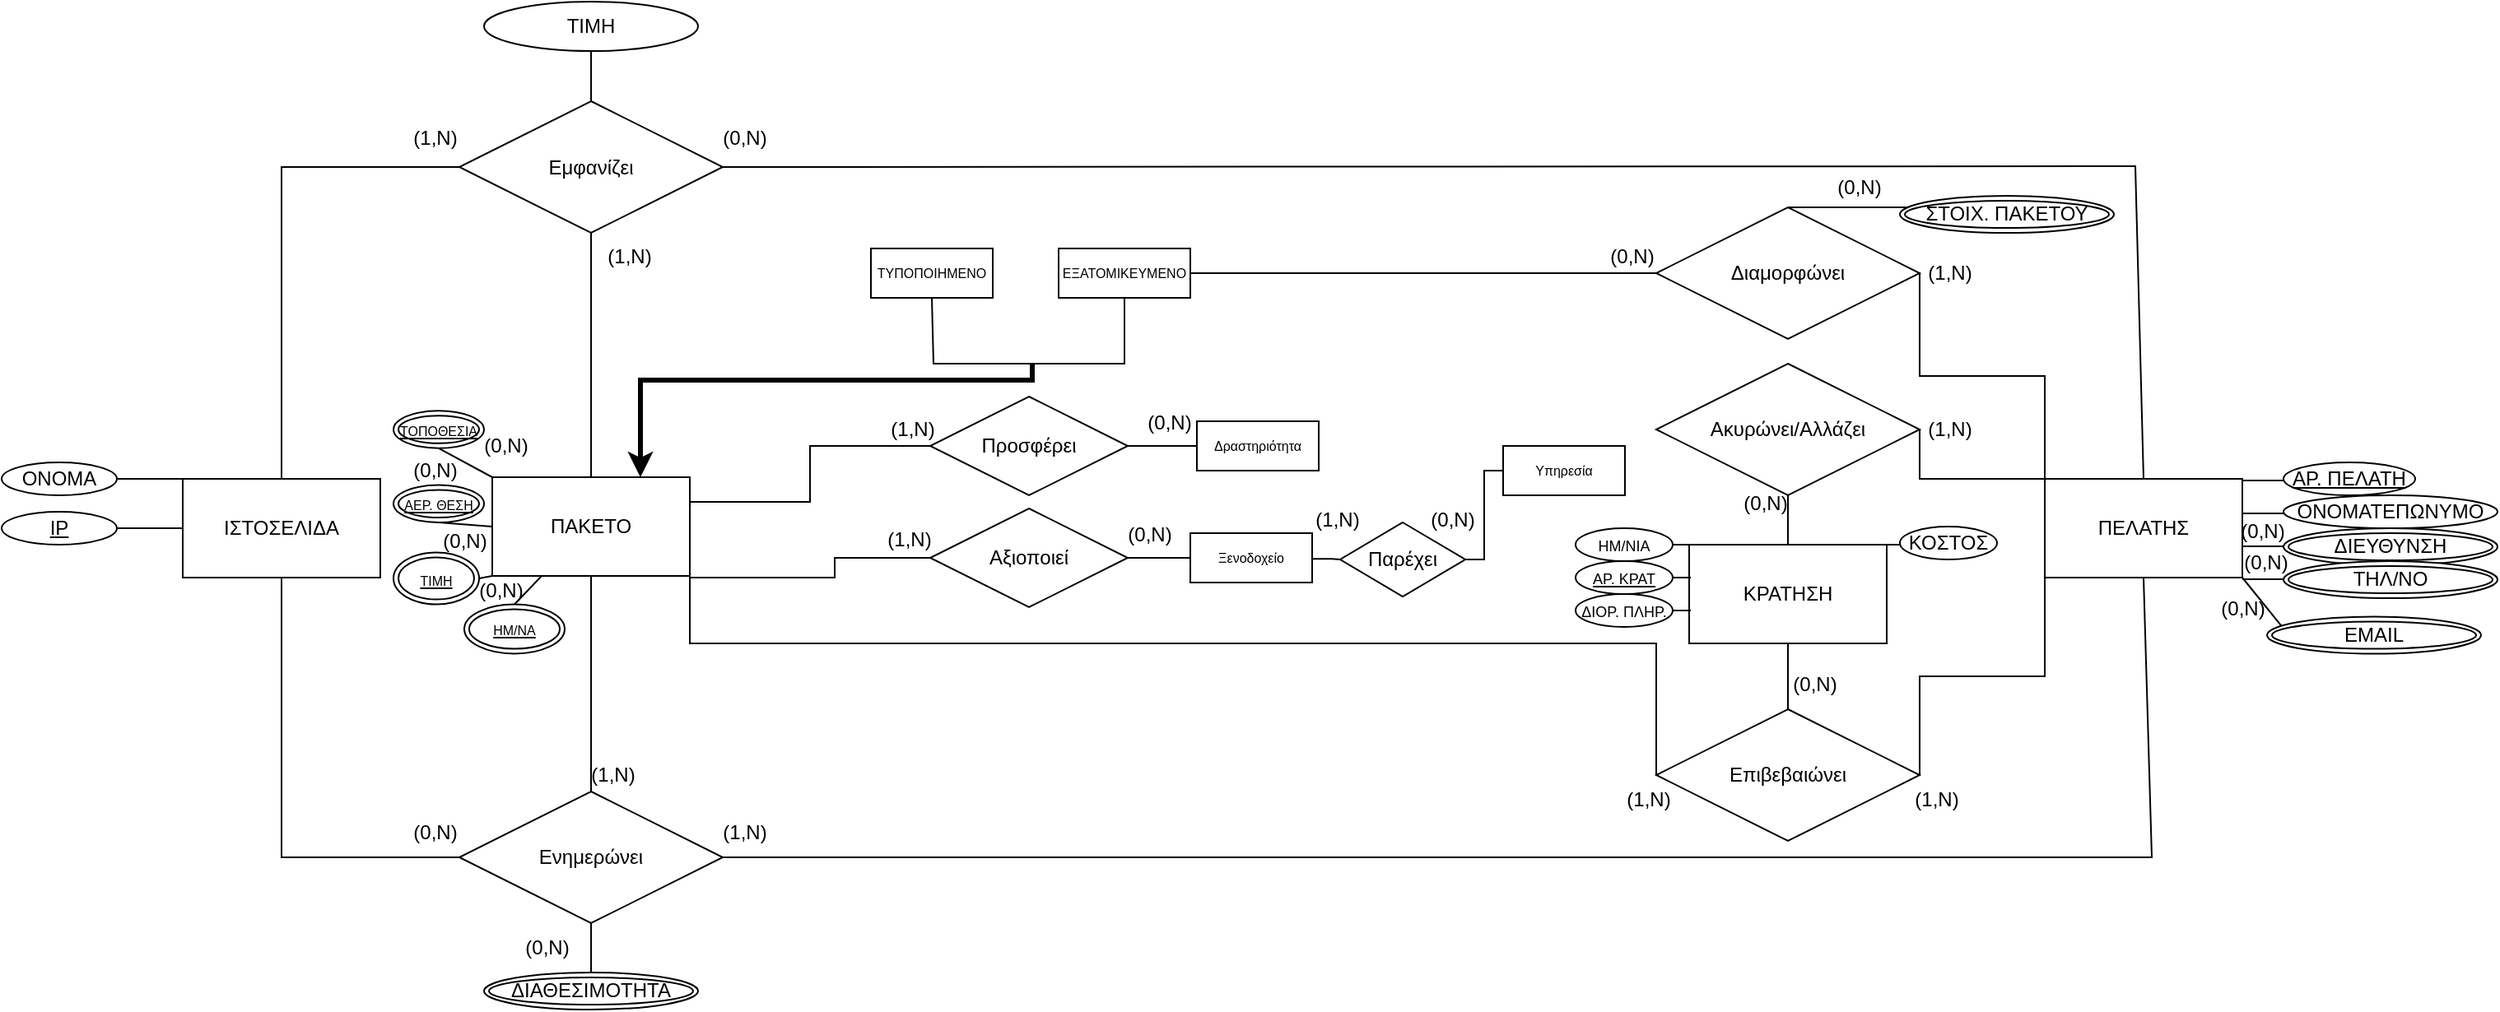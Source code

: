 <mxfile version="20.5.3" type="device"><diagram id="_sD5JkofdSAiHVsq7ibQ" name="Page-1"><mxGraphModel dx="3490" dy="817" grid="1" gridSize="10" guides="1" tooltips="1" connect="1" arrows="1" fold="1" page="1" pageScale="1" pageWidth="850" pageHeight="1100" math="0" shadow="0"><root><mxCell id="0"/><mxCell id="1" parent="0"/><mxCell id="WlhM4-oaYikFhQ2WT_st-4" value="ΠΕΛΑΤΗΣ" style="rounded=0;whiteSpace=wrap;html=1;" parent="1" vertex="1"><mxGeometry x="305" y="700" width="120" height="60" as="geometry"/></mxCell><mxCell id="WlhM4-oaYikFhQ2WT_st-74" value="ΠΑΚΕΤΟ" style="rounded=0;whiteSpace=wrap;html=1;" parent="1" vertex="1"><mxGeometry x="-638" y="699" width="120" height="60" as="geometry"/></mxCell><mxCell id="WlhM4-oaYikFhQ2WT_st-75" value="ΚΡΑΤΗΣΗ" style="rounded=0;whiteSpace=wrap;html=1;" parent="1" vertex="1"><mxGeometry x="89" y="740" width="120" height="60" as="geometry"/></mxCell><mxCell id="WlhM4-oaYikFhQ2WT_st-76" value="ΙΣΤΟΣΕΛΙΔΑ" style="rounded=0;whiteSpace=wrap;html=1;" parent="1" vertex="1"><mxGeometry x="-826" y="700" width="120" height="60" as="geometry"/></mxCell><mxCell id="WlhM4-oaYikFhQ2WT_st-81" value="Επιβεβαιώνει" style="rhombus;whiteSpace=wrap;html=1;" parent="1" vertex="1"><mxGeometry x="69" y="840" width="160" height="80" as="geometry"/></mxCell><mxCell id="WlhM4-oaYikFhQ2WT_st-83" value="Εμφανίζει" style="rhombus;whiteSpace=wrap;html=1;" parent="1" vertex="1"><mxGeometry x="-658" y="470.5" width="160" height="80" as="geometry"/></mxCell><mxCell id="WlhM4-oaYikFhQ2WT_st-89" value="Ενημερώνει" style="rhombus;whiteSpace=wrap;html=1;" parent="1" vertex="1"><mxGeometry x="-658" y="890" width="160" height="80" as="geometry"/></mxCell><mxCell id="WlhM4-oaYikFhQ2WT_st-90" value="" style="endArrow=none;html=1;rounded=0;exitX=0.5;exitY=1;exitDx=0;exitDy=0;entryX=0;entryY=0.5;entryDx=0;entryDy=0;edgeStyle=orthogonalEdgeStyle;elbow=vertical;" parent="1" source="WlhM4-oaYikFhQ2WT_st-76" target="WlhM4-oaYikFhQ2WT_st-89" edge="1"><mxGeometry width="50" height="50" relative="1" as="geometry"><mxPoint x="-260" y="820" as="sourcePoint"/><mxPoint x="-190" y="820" as="targetPoint"/></mxGeometry></mxCell><mxCell id="WlhM4-oaYikFhQ2WT_st-91" value="" style="endArrow=none;html=1;rounded=0;exitX=0.5;exitY=1;exitDx=0;exitDy=0;entryX=1;entryY=0.5;entryDx=0;entryDy=0;" parent="1" source="WlhM4-oaYikFhQ2WT_st-4" target="WlhM4-oaYikFhQ2WT_st-89" edge="1"><mxGeometry width="50" height="50" relative="1" as="geometry"><mxPoint x="50" y="772.5" as="sourcePoint"/><mxPoint x="180" y="917.5" as="targetPoint"/><Array as="points"><mxPoint x="370" y="930"/></Array></mxGeometry></mxCell><mxCell id="WlhM4-oaYikFhQ2WT_st-92" value="ΤΙΜΗ" style="ellipse;whiteSpace=wrap;html=1;" parent="1" vertex="1"><mxGeometry x="-643" y="410" width="130" height="30" as="geometry"/></mxCell><mxCell id="WlhM4-oaYikFhQ2WT_st-96" value="" style="endArrow=none;html=1;rounded=0;exitX=0.5;exitY=0;exitDx=0;exitDy=0;entryX=0.5;entryY=1;entryDx=0;entryDy=0;" parent="1" source="WlhM4-oaYikFhQ2WT_st-83" target="WlhM4-oaYikFhQ2WT_st-92" edge="1"><mxGeometry width="50" height="50" relative="1" as="geometry"><mxPoint x="-150" y="460" as="sourcePoint"/><mxPoint x="-80" y="460" as="targetPoint"/></mxGeometry></mxCell><mxCell id="WlhM4-oaYikFhQ2WT_st-98" value="" style="endArrow=none;html=1;rounded=0;exitX=0.5;exitY=1;exitDx=0;exitDy=0;entryX=0.5;entryY=0;entryDx=0;entryDy=0;" parent="1" source="WlhM4-oaYikFhQ2WT_st-89" edge="1"><mxGeometry width="50" height="50" relative="1" as="geometry"><mxPoint x="-198" y="955" as="sourcePoint"/><mxPoint x="-578" y="1000" as="targetPoint"/></mxGeometry></mxCell><mxCell id="WlhM4-oaYikFhQ2WT_st-100" value="" style="endArrow=none;html=1;rounded=0;entryX=1;entryY=0.5;entryDx=0;entryDy=0;exitX=0.5;exitY=0;exitDx=0;exitDy=0;" parent="1" source="WlhM4-oaYikFhQ2WT_st-4" target="WlhM4-oaYikFhQ2WT_st-83" edge="1"><mxGeometry width="50" height="50" relative="1" as="geometry"><mxPoint x="160" y="640" as="sourcePoint"/><mxPoint x="210" y="590" as="targetPoint"/><Array as="points"><mxPoint x="360" y="510"/></Array></mxGeometry></mxCell><mxCell id="WlhM4-oaYikFhQ2WT_st-101" value="" style="endArrow=none;html=1;rounded=0;entryX=0;entryY=0.5;entryDx=0;entryDy=0;exitX=0.5;exitY=0;exitDx=0;exitDy=0;edgeStyle=orthogonalEdgeStyle;elbow=vertical;" parent="1" source="WlhM4-oaYikFhQ2WT_st-76" target="WlhM4-oaYikFhQ2WT_st-83" edge="1"><mxGeometry width="50" height="50" relative="1" as="geometry"><mxPoint x="-191" y="660" as="sourcePoint"/><mxPoint x="-400" y="470" as="targetPoint"/></mxGeometry></mxCell><mxCell id="WlhM4-oaYikFhQ2WT_st-106" value="Διαμορφώνει" style="rhombus;whiteSpace=wrap;html=1;" parent="1" vertex="1"><mxGeometry x="69" y="535" width="160" height="80" as="geometry"/></mxCell><mxCell id="WlhM4-oaYikFhQ2WT_st-107" value="" style="endArrow=none;html=1;rounded=0;exitX=1;exitY=0.5;exitDx=0;exitDy=0;entryX=0;entryY=1;entryDx=0;entryDy=0;edgeStyle=elbowEdgeStyle;elbow=vertical;" parent="1" source="WlhM4-oaYikFhQ2WT_st-81" target="WlhM4-oaYikFhQ2WT_st-4" edge="1"><mxGeometry width="50" height="50" relative="1" as="geometry"><mxPoint x="240" y="860" as="sourcePoint"/><mxPoint x="290" y="810" as="targetPoint"/></mxGeometry></mxCell><mxCell id="WlhM4-oaYikFhQ2WT_st-108" value="" style="endArrow=none;html=1;rounded=0;exitX=1;exitY=1;exitDx=0;exitDy=0;entryX=0;entryY=0.5;entryDx=0;entryDy=0;edgeStyle=elbowEdgeStyle;elbow=vertical;" parent="1" source="WlhM4-oaYikFhQ2WT_st-74" target="WlhM4-oaYikFhQ2WT_st-81" edge="1"><mxGeometry width="50" height="50" relative="1" as="geometry"><mxPoint x="240" y="880" as="sourcePoint"/><mxPoint x="315" y="790" as="targetPoint"/><Array as="points"><mxPoint y="800"/><mxPoint x="-100" y="790"/><mxPoint x="-70" y="890"/><mxPoint x="-50" y="725"/><mxPoint x="30" y="800"/></Array></mxGeometry></mxCell><mxCell id="WlhM4-oaYikFhQ2WT_st-109" value="" style="endArrow=none;html=1;rounded=0;exitX=0.5;exitY=1;exitDx=0;exitDy=0;entryX=0.5;entryY=0;entryDx=0;entryDy=0;" parent="1" source="WlhM4-oaYikFhQ2WT_st-75" target="WlhM4-oaYikFhQ2WT_st-81" edge="1"><mxGeometry width="50" height="50" relative="1" as="geometry"><mxPoint x="30" y="740" as="sourcePoint"/><mxPoint x="100" y="830" as="targetPoint"/></mxGeometry></mxCell><mxCell id="WlhM4-oaYikFhQ2WT_st-111" value="" style="endArrow=none;html=1;rounded=0;exitX=0;exitY=0;exitDx=0;exitDy=0;entryX=1;entryY=0.5;entryDx=0;entryDy=0;edgeStyle=elbowEdgeStyle;elbow=vertical;" parent="1" source="WlhM4-oaYikFhQ2WT_st-4" target="WlhM4-oaYikFhQ2WT_st-106" edge="1"><mxGeometry width="50" height="50" relative="1" as="geometry"><mxPoint x="214" y="690" as="sourcePoint"/><mxPoint x="289" y="600" as="targetPoint"/></mxGeometry></mxCell><mxCell id="WlhM4-oaYikFhQ2WT_st-113" value="" style="endArrow=none;html=1;rounded=0;" parent="1" edge="1"><mxGeometry width="50" height="50" relative="1" as="geometry"><mxPoint x="-866" y="730" as="sourcePoint"/><mxPoint x="-826" y="730" as="targetPoint"/></mxGeometry></mxCell><mxCell id="WlhM4-oaYikFhQ2WT_st-114" value="&lt;u&gt;IP&lt;/u&gt;" style="ellipse;whiteSpace=wrap;html=1;" parent="1" vertex="1"><mxGeometry x="-936" y="720" width="70" height="20" as="geometry"/></mxCell><mxCell id="WlhM4-oaYikFhQ2WT_st-116" value="" style="endArrow=none;html=1;rounded=0;" parent="1" edge="1"><mxGeometry width="50" height="50" relative="1" as="geometry"><mxPoint x="-866.0" y="700" as="sourcePoint"/><mxPoint x="-826.0" y="700" as="targetPoint"/></mxGeometry></mxCell><mxCell id="WlhM4-oaYikFhQ2WT_st-117" value="ΟΝΟΜΑ" style="ellipse;whiteSpace=wrap;html=1;" parent="1" vertex="1"><mxGeometry x="-936" y="690" width="70" height="20" as="geometry"/></mxCell><mxCell id="WlhM4-oaYikFhQ2WT_st-130" value="Ακυρώνει/Αλλάζει" style="rhombus;whiteSpace=wrap;html=1;" parent="1" vertex="1"><mxGeometry x="69" y="630" width="160" height="80" as="geometry"/></mxCell><mxCell id="WlhM4-oaYikFhQ2WT_st-131" value="" style="endArrow=none;html=1;rounded=0;exitX=0;exitY=0.5;exitDx=0;exitDy=0;entryX=1;entryY=0.5;entryDx=0;entryDy=0;edgeStyle=elbowEdgeStyle;elbow=vertical;" parent="1" source="WlhM4-oaYikFhQ2WT_st-4" target="WlhM4-oaYikFhQ2WT_st-130" edge="1"><mxGeometry width="50" height="50" relative="1" as="geometry"><mxPoint x="305" y="800" as="sourcePoint"/><mxPoint x="229" y="660" as="targetPoint"/></mxGeometry></mxCell><mxCell id="WlhM4-oaYikFhQ2WT_st-132" value="" style="endArrow=none;html=1;rounded=0;exitX=0.5;exitY=0;exitDx=0;exitDy=0;entryX=0.5;entryY=1;entryDx=0;entryDy=0;" parent="1" source="WlhM4-oaYikFhQ2WT_st-75" target="WlhM4-oaYikFhQ2WT_st-130" edge="1"><mxGeometry width="50" height="50" relative="1" as="geometry"><mxPoint x="296" y="770" as="sourcePoint"/><mxPoint x="220" y="690" as="targetPoint"/></mxGeometry></mxCell><mxCell id="WlhM4-oaYikFhQ2WT_st-134" value="" style="endArrow=none;html=1;rounded=0;entryX=0;entryY=0;entryDx=0;entryDy=0;" parent="1" edge="1"><mxGeometry width="50" height="50" relative="1" as="geometry"><mxPoint x="79.0" y="740" as="sourcePoint"/><mxPoint x="104" y="740" as="targetPoint"/></mxGeometry></mxCell><mxCell id="WlhM4-oaYikFhQ2WT_st-135" value="&lt;font style=&quot;font-size: 9px;&quot;&gt;ΗΜ/ΝΙΑ&lt;/font&gt;" style="ellipse;whiteSpace=wrap;html=1;" parent="1" vertex="1"><mxGeometry x="20" y="730" width="59" height="20" as="geometry"/></mxCell><mxCell id="WlhM4-oaYikFhQ2WT_st-136" value="" style="endArrow=none;html=1;rounded=0;" parent="1" edge="1"><mxGeometry width="50" height="50" relative="1" as="geometry"><mxPoint x="79" y="760" as="sourcePoint"/><mxPoint x="90" y="760" as="targetPoint"/></mxGeometry></mxCell><mxCell id="WlhM4-oaYikFhQ2WT_st-137" value="&lt;u&gt;&lt;font style=&quot;font-size: 9px;&quot;&gt;ΑΡ. ΚΡΑΤ&lt;/font&gt;&lt;/u&gt;" style="ellipse;whiteSpace=wrap;html=1;" parent="1" vertex="1"><mxGeometry x="20" y="750" width="59" height="20" as="geometry"/></mxCell><mxCell id="WlhM4-oaYikFhQ2WT_st-138" value="" style="endArrow=none;html=1;rounded=0;" parent="1" edge="1"><mxGeometry width="50" height="50" relative="1" as="geometry"><mxPoint x="79" y="780" as="sourcePoint"/><mxPoint x="90" y="780" as="targetPoint"/></mxGeometry></mxCell><mxCell id="WlhM4-oaYikFhQ2WT_st-139" value="&lt;font style=&quot;font-size: 9px;&quot;&gt;ΔΙΟΡ. ΠΛΗΡ.&lt;/font&gt;" style="ellipse;whiteSpace=wrap;html=1;" parent="1" vertex="1"><mxGeometry x="20" y="770" width="59" height="20" as="geometry"/></mxCell><mxCell id="WlhM4-oaYikFhQ2WT_st-141" value="ΚΟΣΤΟΣ" style="ellipse;whiteSpace=wrap;html=1;" parent="1" vertex="1"><mxGeometry x="217" y="729" width="59" height="20" as="geometry"/></mxCell><mxCell id="WlhM4-oaYikFhQ2WT_st-142" value="" style="endArrow=none;html=1;rounded=0;entryX=0;entryY=0;entryDx=0;entryDy=0;" parent="1" edge="1"><mxGeometry width="50" height="50" relative="1" as="geometry"><mxPoint x="192" y="740" as="sourcePoint"/><mxPoint x="217" y="740" as="targetPoint"/></mxGeometry></mxCell><mxCell id="WlhM4-oaYikFhQ2WT_st-143" value="&lt;u&gt;ΑΡ. ΠΕΛΑΤΗ&lt;/u&gt;" style="ellipse;whiteSpace=wrap;html=1;" parent="1" vertex="1"><mxGeometry x="450" y="690" width="80" height="20" as="geometry"/></mxCell><mxCell id="WlhM4-oaYikFhQ2WT_st-144" value="" style="endArrow=none;html=1;rounded=0;entryX=0;entryY=0;entryDx=0;entryDy=0;" parent="1" edge="1"><mxGeometry width="50" height="50" relative="1" as="geometry"><mxPoint x="425" y="701" as="sourcePoint"/><mxPoint x="450" y="701" as="targetPoint"/></mxGeometry></mxCell><mxCell id="WlhM4-oaYikFhQ2WT_st-147" value="ΟΝΟΜΑΤΕΠΩΝΥΜΟ" style="ellipse;whiteSpace=wrap;html=1;" parent="1" vertex="1"><mxGeometry x="450" y="710" width="130" height="20" as="geometry"/></mxCell><mxCell id="WlhM4-oaYikFhQ2WT_st-148" value="" style="endArrow=none;html=1;rounded=0;entryX=0;entryY=0;entryDx=0;entryDy=0;" parent="1" edge="1"><mxGeometry width="50" height="50" relative="1" as="geometry"><mxPoint x="425" y="721" as="sourcePoint"/><mxPoint x="450" y="721" as="targetPoint"/></mxGeometry></mxCell><mxCell id="WlhM4-oaYikFhQ2WT_st-152" value="" style="endArrow=none;html=1;rounded=0;entryX=0;entryY=0;entryDx=0;entryDy=0;" parent="1" edge="1"><mxGeometry width="50" height="50" relative="1" as="geometry"><mxPoint x="425" y="741" as="sourcePoint"/><mxPoint x="450" y="741" as="targetPoint"/></mxGeometry></mxCell><mxCell id="WlhM4-oaYikFhQ2WT_st-156" value="" style="endArrow=none;html=1;rounded=0;entryX=0;entryY=0;entryDx=0;entryDy=0;" parent="1" edge="1"><mxGeometry width="50" height="50" relative="1" as="geometry"><mxPoint x="425" y="761" as="sourcePoint"/><mxPoint x="450" y="761" as="targetPoint"/></mxGeometry></mxCell><mxCell id="WlhM4-oaYikFhQ2WT_st-158" value="" style="endArrow=none;html=1;rounded=0;entryX=0;entryY=0;entryDx=0;entryDy=0;exitX=1;exitY=1;exitDx=0;exitDy=0;" parent="1" source="WlhM4-oaYikFhQ2WT_st-4" edge="1"><mxGeometry width="50" height="50" relative="1" as="geometry"><mxPoint x="425" y="791" as="sourcePoint"/><mxPoint x="450" y="791" as="targetPoint"/></mxGeometry></mxCell><mxCell id="WlhM4-oaYikFhQ2WT_st-162" value="(0,N)" style="text;html=1;align=center;verticalAlign=middle;resizable=0;points=[];autosize=1;strokeColor=none;fillColor=none;" parent="1" vertex="1"><mxGeometry x="-680" y="722.5" width="50" height="30" as="geometry"/></mxCell><mxCell id="WlhM4-oaYikFhQ2WT_st-163" value="(0,N)" style="text;html=1;align=center;verticalAlign=middle;resizable=0;points=[];autosize=1;strokeColor=none;fillColor=none;" parent="1" vertex="1"><mxGeometry x="-655" y="665" width="50" height="30" as="geometry"/></mxCell><mxCell id="WlhM4-oaYikFhQ2WT_st-164" value="(0,N)" style="text;html=1;align=center;verticalAlign=middle;resizable=0;points=[];autosize=1;strokeColor=none;fillColor=none;" parent="1" vertex="1"><mxGeometry x="-698" y="680" width="50" height="30" as="geometry"/></mxCell><mxCell id="WlhM4-oaYikFhQ2WT_st-166" value="(0,N)" style="text;html=1;align=center;verticalAlign=middle;resizable=0;points=[];autosize=1;strokeColor=none;fillColor=none;" parent="1" vertex="1"><mxGeometry x="-658" y="752.5" width="50" height="30" as="geometry"/></mxCell><mxCell id="WlhM4-oaYikFhQ2WT_st-170" value="" style="endArrow=none;html=1;rounded=0;entryX=0.5;entryY=0;entryDx=0;entryDy=0;" parent="1" target="WlhM4-oaYikFhQ2WT_st-106" edge="1"><mxGeometry width="50" height="50" relative="1" as="geometry"><mxPoint x="230" y="535" as="sourcePoint"/><mxPoint x="145" y="535" as="targetPoint"/></mxGeometry></mxCell><mxCell id="WlhM4-oaYikFhQ2WT_st-172" value="(0,N)" style="text;html=1;align=center;verticalAlign=middle;resizable=0;points=[];autosize=1;strokeColor=none;fillColor=none;" parent="1" vertex="1"><mxGeometry x="167" y="508" width="50" height="30" as="geometry"/></mxCell><mxCell id="WlhM4-oaYikFhQ2WT_st-174" value="(0,Ν)" style="text;html=1;align=center;verticalAlign=middle;resizable=0;points=[];autosize=1;strokeColor=none;fillColor=none;" parent="1" vertex="1"><mxGeometry x="412" y="717" width="50" height="30" as="geometry"/></mxCell><mxCell id="WlhM4-oaYikFhQ2WT_st-175" value="(0,Ν)" style="text;html=1;align=center;verticalAlign=middle;resizable=0;points=[];autosize=1;strokeColor=none;fillColor=none;" parent="1" vertex="1"><mxGeometry x="414" y="736" width="50" height="30" as="geometry"/></mxCell><mxCell id="WlhM4-oaYikFhQ2WT_st-176" value="(0,Ν)" style="text;html=1;align=center;verticalAlign=middle;resizable=0;points=[];autosize=1;strokeColor=none;fillColor=none;" parent="1" vertex="1"><mxGeometry x="400" y="764" width="50" height="30" as="geometry"/></mxCell><mxCell id="RF8lJ16VV90fTPkFKfBo-10" style="edgeStyle=elbowEdgeStyle;rounded=0;orthogonalLoop=1;jettySize=auto;elbow=vertical;html=1;entryX=0.5;entryY=0;entryDx=0;entryDy=0;strokeWidth=1;fontSize=12;" parent="1" edge="1"><mxGeometry relative="1" as="geometry"><mxPoint x="-489" y="820" as="sourcePoint"/><mxPoint x="-489" y="820" as="targetPoint"/></mxGeometry></mxCell><mxCell id="RF8lJ16VV90fTPkFKfBo-14" value="" style="endArrow=classic;html=1;rounded=0;strokeWidth=3;fontSize=12;entryX=0.75;entryY=0;entryDx=0;entryDy=0;" parent="1" edge="1" target="WlhM4-oaYikFhQ2WT_st-74"><mxGeometry width="50" height="50" relative="1" as="geometry"><mxPoint x="-310" y="630" as="sourcePoint"/><mxPoint x="-548" y="695" as="targetPoint"/><Array as="points"><mxPoint x="-310" y="640"/><mxPoint x="-430" y="640"/><mxPoint x="-548" y="640"/></Array></mxGeometry></mxCell><mxCell id="RF8lJ16VV90fTPkFKfBo-15" value="Προσφέρει" style="shape=rhombus;perimeter=rhombusPerimeter;whiteSpace=wrap;html=1;align=center;fontSize=12;" parent="1" vertex="1"><mxGeometry x="-372" y="650" width="120" height="60" as="geometry"/></mxCell><mxCell id="RF8lJ16VV90fTPkFKfBo-16" value="Δραστηριότητα" style="rounded=0;whiteSpace=wrap;html=1;fontSize=8;" parent="1" vertex="1"><mxGeometry x="-210" y="665" width="74" height="30" as="geometry"/></mxCell><mxCell id="RF8lJ16VV90fTPkFKfBo-17" value="" style="endArrow=none;html=1;rounded=0;strokeWidth=1;fontSize=12;elbow=vertical;edgeStyle=orthogonalEdgeStyle;exitX=1;exitY=0.25;exitDx=0;exitDy=0;entryX=0;entryY=0.5;entryDx=0;entryDy=0;" parent="1" source="WlhM4-oaYikFhQ2WT_st-74" target="RF8lJ16VV90fTPkFKfBo-15" edge="1"><mxGeometry width="50" height="50" relative="1" as="geometry"><mxPoint x="-260" y="820" as="sourcePoint"/><mxPoint x="-210" y="770" as="targetPoint"/></mxGeometry></mxCell><mxCell id="RF8lJ16VV90fTPkFKfBo-18" value="" style="endArrow=none;html=1;rounded=0;strokeWidth=1;fontSize=12;elbow=vertical;edgeStyle=orthogonalEdgeStyle;exitX=1;exitY=0.5;exitDx=0;exitDy=0;entryX=0;entryY=0.5;entryDx=0;entryDy=0;" parent="1" source="RF8lJ16VV90fTPkFKfBo-15" target="RF8lJ16VV90fTPkFKfBo-16" edge="1"><mxGeometry width="50" height="50" relative="1" as="geometry"><mxPoint x="-398" y="720" as="sourcePoint"/><mxPoint x="-350" y="760" as="targetPoint"/></mxGeometry></mxCell><mxCell id="RF8lJ16VV90fTPkFKfBo-19" value="Αξιοποιεί" style="shape=rhombus;perimeter=rhombusPerimeter;whiteSpace=wrap;html=1;align=center;fontSize=12;" parent="1" vertex="1"><mxGeometry x="-372" y="718" width="120" height="60" as="geometry"/></mxCell><mxCell id="RF8lJ16VV90fTPkFKfBo-20" value="Ξενοδοχείο" style="rounded=0;whiteSpace=wrap;html=1;fontSize=8;" parent="1" vertex="1"><mxGeometry x="-214" y="733" width="74" height="30" as="geometry"/></mxCell><mxCell id="RF8lJ16VV90fTPkFKfBo-22" value="" style="endArrow=none;html=1;rounded=0;strokeWidth=1;fontSize=12;elbow=vertical;edgeStyle=orthogonalEdgeStyle;entryX=0;entryY=0.5;entryDx=0;entryDy=0;exitX=1;exitY=0.5;exitDx=0;exitDy=0;" parent="1" source="RF8lJ16VV90fTPkFKfBo-19" target="RF8lJ16VV90fTPkFKfBo-20" edge="1"><mxGeometry width="50" height="50" relative="1" as="geometry"><mxPoint x="-242" y="690" as="sourcePoint"/><mxPoint x="-200" y="690" as="targetPoint"/><Array as="points"><mxPoint x="-240" y="748"/><mxPoint x="-240" y="748"/></Array></mxGeometry></mxCell><mxCell id="RF8lJ16VV90fTPkFKfBo-23" value="Παρέχει" style="shape=rhombus;perimeter=rhombusPerimeter;whiteSpace=wrap;html=1;align=center;fontSize=12;" parent="1" vertex="1"><mxGeometry x="-123" y="726.5" width="76" height="45" as="geometry"/></mxCell><mxCell id="RF8lJ16VV90fTPkFKfBo-24" value="Υπηρεσία" style="rounded=0;whiteSpace=wrap;html=1;fontSize=8;" parent="1" vertex="1"><mxGeometry x="-24" y="680" width="74" height="30" as="geometry"/></mxCell><mxCell id="RF8lJ16VV90fTPkFKfBo-25" value="" style="endArrow=none;html=1;rounded=0;strokeWidth=1;fontSize=12;elbow=vertical;edgeStyle=orthogonalEdgeStyle;entryX=0;entryY=0.5;entryDx=0;entryDy=0;exitX=1;exitY=0.5;exitDx=0;exitDy=0;" parent="1" target="RF8lJ16VV90fTPkFKfBo-23" edge="1"><mxGeometry width="50" height="50" relative="1" as="geometry"><mxPoint x="-140" y="748.6" as="sourcePoint"/><mxPoint x="-102" y="748.6" as="targetPoint"/><Array as="points"><mxPoint x="-128" y="749"/></Array></mxGeometry></mxCell><mxCell id="RF8lJ16VV90fTPkFKfBo-26" value="" style="endArrow=none;html=1;rounded=0;strokeWidth=1;fontSize=12;elbow=vertical;edgeStyle=orthogonalEdgeStyle;entryX=0;entryY=0.5;entryDx=0;entryDy=0;exitX=1;exitY=0.5;exitDx=0;exitDy=0;" parent="1" source="RF8lJ16VV90fTPkFKfBo-23" target="RF8lJ16VV90fTPkFKfBo-24" edge="1"><mxGeometry width="50" height="50" relative="1" as="geometry"><mxPoint x="-242.0" y="758" as="sourcePoint"/><mxPoint x="-204" y="758" as="targetPoint"/></mxGeometry></mxCell><mxCell id="RF8lJ16VV90fTPkFKfBo-64" value="(0,N)" style="text;html=1;align=center;verticalAlign=middle;resizable=0;points=[];autosize=1;strokeColor=none;fillColor=none;" parent="1" vertex="1"><mxGeometry x="-630" y="970" width="50" height="30" as="geometry"/></mxCell><mxCell id="RF8lJ16VV90fTPkFKfBo-73" value="&lt;u&gt;&lt;font style=&quot;font-size: 8px;&quot;&gt;ΤΟΠΟΘΕΣΙΑ&lt;/font&gt;&lt;/u&gt;" style="ellipse;shape=doubleEllipse;margin=3;whiteSpace=wrap;html=1;align=center;" parent="1" vertex="1"><mxGeometry x="-698" y="658.63" width="55" height="22.75" as="geometry"/></mxCell><mxCell id="RF8lJ16VV90fTPkFKfBo-74" value="&lt;u&gt;&lt;font style=&quot;font-size: 8px;&quot;&gt;ΑΕΡ. ΘΕΣΗ&lt;/font&gt;&lt;/u&gt;" style="ellipse;shape=doubleEllipse;margin=3;whiteSpace=wrap;html=1;align=center;" parent="1" vertex="1"><mxGeometry x="-698" y="703.75" width="55" height="22.75" as="geometry"/></mxCell><mxCell id="RF8lJ16VV90fTPkFKfBo-77" value="&lt;u&gt;&lt;font style=&quot;font-size: 8px;&quot;&gt;ΤΙΜΗ&lt;/font&gt;&lt;/u&gt;" style="ellipse;shape=doubleEllipse;margin=3;whiteSpace=wrap;html=1;align=center;" parent="1" vertex="1"><mxGeometry x="-698" y="744.75" width="52" height="31.5" as="geometry"/></mxCell><mxCell id="RF8lJ16VV90fTPkFKfBo-78" value="&lt;font style=&quot;font-size: 8px;&quot;&gt;ΗΜ/ΝΑ&lt;/font&gt;" style="ellipse;shape=doubleEllipse;margin=3;whiteSpace=wrap;html=1;align=center;fontStyle=4" parent="1" vertex="1"><mxGeometry x="-655" y="776.25" width="61" height="30" as="geometry"/></mxCell><mxCell id="RF8lJ16VV90fTPkFKfBo-79" value="ΔΙΕΥΘΥΝΣΗ" style="ellipse;shape=doubleEllipse;margin=3;whiteSpace=wrap;html=1;align=center;" parent="1" vertex="1"><mxGeometry x="450" y="730" width="130" height="22.5" as="geometry"/></mxCell><mxCell id="RF8lJ16VV90fTPkFKfBo-80" value="ΤΗΛ/ΝΟ" style="ellipse;shape=doubleEllipse;margin=3;whiteSpace=wrap;html=1;align=center;" parent="1" vertex="1"><mxGeometry x="450" y="750" width="130" height="22.5" as="geometry"/></mxCell><mxCell id="RF8lJ16VV90fTPkFKfBo-81" value="EMAIL" style="ellipse;shape=doubleEllipse;margin=3;whiteSpace=wrap;html=1;align=center;" parent="1" vertex="1"><mxGeometry x="440" y="783.75" width="130" height="22.5" as="geometry"/></mxCell><mxCell id="RF8lJ16VV90fTPkFKfBo-82" value="ΔΙΑΘΕΣΙΜΟΤΗΤΑ" style="ellipse;shape=doubleEllipse;margin=3;whiteSpace=wrap;html=1;align=center;" parent="1" vertex="1"><mxGeometry x="-643" y="1000" width="130" height="22.5" as="geometry"/></mxCell><mxCell id="RF8lJ16VV90fTPkFKfBo-83" value="ΣΤΟΙΧ. ΠΑΚΕΤΟΥ" style="ellipse;shape=doubleEllipse;margin=3;whiteSpace=wrap;html=1;align=center;" parent="1" vertex="1"><mxGeometry x="217" y="528" width="130" height="22.5" as="geometry"/></mxCell><mxCell id="RF8lJ16VV90fTPkFKfBo-103" value="(1,Ν)" style="text;html=1;align=center;verticalAlign=middle;resizable=0;points=[];autosize=1;strokeColor=none;fillColor=none;" parent="1" vertex="1"><mxGeometry x="-698" y="478" width="50" height="30" as="geometry"/></mxCell><mxCell id="RF8lJ16VV90fTPkFKfBo-108" value="(0,Ν)" style="text;html=1;align=center;verticalAlign=middle;resizable=0;points=[];autosize=1;strokeColor=none;fillColor=none;" parent="1" vertex="1"><mxGeometry x="-698" y="900" width="50" height="30" as="geometry"/></mxCell><mxCell id="RF8lJ16VV90fTPkFKfBo-124" value="(0,Ν)" style="text;html=1;align=center;verticalAlign=middle;resizable=0;points=[];autosize=1;strokeColor=none;fillColor=none;" parent="1" vertex="1"><mxGeometry x="-510" y="478" width="50" height="30" as="geometry"/></mxCell><mxCell id="RF8lJ16VV90fTPkFKfBo-125" value="(1,Ν)" style="text;html=1;align=center;verticalAlign=middle;resizable=0;points=[];autosize=1;strokeColor=none;fillColor=none;" parent="1" vertex="1"><mxGeometry x="-510" y="900" width="50" height="30" as="geometry"/></mxCell><mxCell id="RF8lJ16VV90fTPkFKfBo-126" value="(0,Ν)" style="text;html=1;align=center;verticalAlign=middle;resizable=0;points=[];autosize=1;strokeColor=none;fillColor=none;" parent="1" vertex="1"><mxGeometry x="-252" y="651.25" width="50" height="30" as="geometry"/></mxCell><mxCell id="RF8lJ16VV90fTPkFKfBo-127" value="(1,Ν)" style="text;html=1;align=center;verticalAlign=middle;resizable=0;points=[];autosize=1;strokeColor=none;fillColor=none;" parent="1" vertex="1"><mxGeometry x="214" y="880" width="50" height="30" as="geometry"/></mxCell><mxCell id="RF8lJ16VV90fTPkFKfBo-129" value="(1,Ν)" style="text;html=1;align=center;verticalAlign=middle;resizable=0;points=[];autosize=1;strokeColor=none;fillColor=none;" parent="1" vertex="1"><mxGeometry x="-408" y="655" width="50" height="30" as="geometry"/></mxCell><mxCell id="RF8lJ16VV90fTPkFKfBo-130" value="(0,Ν)" style="text;html=1;align=center;verticalAlign=middle;resizable=0;points=[];autosize=1;strokeColor=none;fillColor=none;" parent="1" vertex="1"><mxGeometry x="-80" y="710" width="50" height="30" as="geometry"/></mxCell><mxCell id="RF8lJ16VV90fTPkFKfBo-131" value="(1,Ν)" style="text;html=1;align=center;verticalAlign=middle;resizable=0;points=[];autosize=1;strokeColor=none;fillColor=none;" parent="1" vertex="1"><mxGeometry x="-150" y="710" width="50" height="30" as="geometry"/></mxCell><mxCell id="RF8lJ16VV90fTPkFKfBo-132" value="(1,Ν)" style="text;html=1;align=center;verticalAlign=middle;resizable=0;points=[];autosize=1;strokeColor=none;fillColor=none;" parent="1" vertex="1"><mxGeometry x="-410" y="722.25" width="50" height="30" as="geometry"/></mxCell><mxCell id="RF8lJ16VV90fTPkFKfBo-133" value="(1,Ν)" style="text;html=1;align=center;verticalAlign=middle;resizable=0;points=[];autosize=1;strokeColor=none;fillColor=none;" parent="1" vertex="1"><mxGeometry x="-580" y="550" width="50" height="30" as="geometry"/></mxCell><mxCell id="RF8lJ16VV90fTPkFKfBo-134" value="(1,Ν)" style="text;html=1;align=center;verticalAlign=middle;resizable=0;points=[];autosize=1;strokeColor=none;fillColor=none;" parent="1" vertex="1"><mxGeometry x="221.5" y="655" width="50" height="30" as="geometry"/></mxCell><mxCell id="RF8lJ16VV90fTPkFKfBo-135" value="(1,Ν)" style="text;html=1;align=center;verticalAlign=middle;resizable=0;points=[];autosize=1;strokeColor=none;fillColor=none;" parent="1" vertex="1"><mxGeometry x="221.5" y="560" width="50" height="30" as="geometry"/></mxCell><mxCell id="RF8lJ16VV90fTPkFKfBo-136" value="(1,Ν)" style="text;html=1;align=center;verticalAlign=middle;resizable=0;points=[];autosize=1;strokeColor=none;fillColor=none;" parent="1" vertex="1"><mxGeometry x="39" y="880" width="50" height="30" as="geometry"/></mxCell><mxCell id="EZSZUtKrQyliPHJeCbeW-1" value="ΤΥΠΟΠΟΙΗΜΕΝΟ" style="rounded=0;whiteSpace=wrap;html=1;fontSize=8;" vertex="1" parent="1"><mxGeometry x="-408" y="560" width="74" height="30" as="geometry"/></mxCell><mxCell id="EZSZUtKrQyliPHJeCbeW-2" value="ΕΞΑΤΟΜΙΚΕΥΜΕΝΟ" style="rounded=0;whiteSpace=wrap;html=1;fontSize=8;" vertex="1" parent="1"><mxGeometry x="-294" y="560" width="80" height="30" as="geometry"/></mxCell><mxCell id="EZSZUtKrQyliPHJeCbeW-3" value="" style="endArrow=none;html=1;rounded=0;fontSize=9;exitX=0.5;exitY=0;exitDx=0;exitDy=0;entryX=0.5;entryY=1;entryDx=0;entryDy=0;" edge="1" parent="1" source="WlhM4-oaYikFhQ2WT_st-89" target="WlhM4-oaYikFhQ2WT_st-74"><mxGeometry width="50" height="50" relative="1" as="geometry"><mxPoint x="-590" y="853.75" as="sourcePoint"/><mxPoint x="-540" y="803.75" as="targetPoint"/></mxGeometry></mxCell><mxCell id="EZSZUtKrQyliPHJeCbeW-4" value="" style="endArrow=none;html=1;rounded=0;fontSize=8;exitX=1;exitY=0.75;exitDx=0;exitDy=0;entryX=0;entryY=0.5;entryDx=0;entryDy=0;" edge="1" parent="1" source="WlhM4-oaYikFhQ2WT_st-74" target="RF8lJ16VV90fTPkFKfBo-19"><mxGeometry width="50" height="50" relative="1" as="geometry"><mxPoint x="-490" y="778" as="sourcePoint"/><mxPoint x="-440" y="728" as="targetPoint"/><Array as="points"><mxPoint x="-518" y="760"/><mxPoint x="-480" y="760"/><mxPoint x="-430" y="760"/><mxPoint x="-430" y="748"/></Array></mxGeometry></mxCell><mxCell id="EZSZUtKrQyliPHJeCbeW-6" value="" style="endArrow=none;html=1;rounded=0;fontSize=8;exitX=0.5;exitY=0;exitDx=0;exitDy=0;entryX=0.5;entryY=1;entryDx=0;entryDy=0;" edge="1" parent="1" source="WlhM4-oaYikFhQ2WT_st-74" target="WlhM4-oaYikFhQ2WT_st-83"><mxGeometry width="50" height="50" relative="1" as="geometry"><mxPoint x="-590" y="616.5" as="sourcePoint"/><mxPoint x="-540" y="566.5" as="targetPoint"/></mxGeometry></mxCell><mxCell id="EZSZUtKrQyliPHJeCbeW-7" value="" style="endArrow=none;html=1;rounded=0;fontSize=8;exitX=0.5;exitY=1;exitDx=0;exitDy=0;entryX=0;entryY=0;entryDx=0;entryDy=0;" edge="1" parent="1" source="RF8lJ16VV90fTPkFKfBo-73" target="WlhM4-oaYikFhQ2WT_st-74"><mxGeometry width="50" height="50" relative="1" as="geometry"><mxPoint x="-630" y="650" as="sourcePoint"/><mxPoint x="-580" y="600" as="targetPoint"/></mxGeometry></mxCell><mxCell id="EZSZUtKrQyliPHJeCbeW-8" value="" style="endArrow=none;html=1;rounded=0;fontSize=8;exitX=0.5;exitY=1;exitDx=0;exitDy=0;entryX=0;entryY=0.5;entryDx=0;entryDy=0;" edge="1" parent="1" source="RF8lJ16VV90fTPkFKfBo-74" target="WlhM4-oaYikFhQ2WT_st-74"><mxGeometry width="50" height="50" relative="1" as="geometry"><mxPoint x="-608" y="665" as="sourcePoint"/><mxPoint x="-558" y="615" as="targetPoint"/></mxGeometry></mxCell><mxCell id="EZSZUtKrQyliPHJeCbeW-9" value="" style="endArrow=none;html=1;rounded=0;fontSize=8;entryX=1;entryY=0.5;entryDx=0;entryDy=0;exitX=0;exitY=1;exitDx=0;exitDy=0;" edge="1" parent="1" source="WlhM4-oaYikFhQ2WT_st-74" target="RF8lJ16VV90fTPkFKfBo-77"><mxGeometry width="50" height="50" relative="1" as="geometry"><mxPoint x="-720" y="841.25" as="sourcePoint"/><mxPoint x="-670" y="791.25" as="targetPoint"/></mxGeometry></mxCell><mxCell id="EZSZUtKrQyliPHJeCbeW-12" value="" style="endArrow=none;html=1;rounded=0;fontSize=8;exitX=0.25;exitY=1;exitDx=0;exitDy=0;entryX=0.5;entryY=0;entryDx=0;entryDy=0;" edge="1" parent="1" source="WlhM4-oaYikFhQ2WT_st-74" target="RF8lJ16VV90fTPkFKfBo-78"><mxGeometry width="50" height="50" relative="1" as="geometry"><mxPoint x="-548" y="844" as="sourcePoint"/><mxPoint x="-498" y="794" as="targetPoint"/></mxGeometry></mxCell><mxCell id="EZSZUtKrQyliPHJeCbeW-13" value="" style="endArrow=none;html=1;rounded=0;fontSize=8;entryX=0.5;entryY=1;entryDx=0;entryDy=0;exitX=0.5;exitY=1;exitDx=0;exitDy=0;" edge="1" parent="1" source="EZSZUtKrQyliPHJeCbeW-2" target="EZSZUtKrQyliPHJeCbeW-1"><mxGeometry width="50" height="50" relative="1" as="geometry"><mxPoint x="-360" y="650" as="sourcePoint"/><mxPoint x="-310" y="600" as="targetPoint"/><Array as="points"><mxPoint x="-254" y="630"/><mxPoint x="-370" y="630"/></Array></mxGeometry></mxCell><mxCell id="EZSZUtKrQyliPHJeCbeW-15" value="" style="endArrow=none;html=1;rounded=0;fontSize=8;exitX=1;exitY=0.5;exitDx=0;exitDy=0;entryX=0;entryY=0.5;entryDx=0;entryDy=0;" edge="1" parent="1" source="EZSZUtKrQyliPHJeCbeW-2" target="WlhM4-oaYikFhQ2WT_st-106"><mxGeometry width="50" height="50" relative="1" as="geometry"><mxPoint x="-140" y="590" as="sourcePoint"/><mxPoint x="-90" y="540" as="targetPoint"/></mxGeometry></mxCell><mxCell id="EZSZUtKrQyliPHJeCbeW-17" value="(1,Ν)" style="text;html=1;align=center;verticalAlign=middle;resizable=0;points=[];autosize=1;strokeColor=none;fillColor=none;" vertex="1" parent="1"><mxGeometry x="-590" y="865" width="50" height="30" as="geometry"/></mxCell><mxCell id="EZSZUtKrQyliPHJeCbeW-18" value="(0,Ν)" style="text;html=1;align=center;verticalAlign=middle;resizable=0;points=[];autosize=1;strokeColor=none;fillColor=none;" vertex="1" parent="1"><mxGeometry x="-264" y="718.75" width="50" height="30" as="geometry"/></mxCell><mxCell id="EZSZUtKrQyliPHJeCbeW-19" value="(0,Ν)" style="text;html=1;align=center;verticalAlign=middle;resizable=0;points=[];autosize=1;strokeColor=none;fillColor=none;" vertex="1" parent="1"><mxGeometry x="29" y="550" width="50" height="30" as="geometry"/></mxCell><mxCell id="EZSZUtKrQyliPHJeCbeW-20" value="(0,Ν)" style="text;html=1;align=center;verticalAlign=middle;resizable=0;points=[];autosize=1;strokeColor=none;fillColor=none;" vertex="1" parent="1"><mxGeometry x="110" y="700.13" width="50" height="30" as="geometry"/></mxCell><mxCell id="EZSZUtKrQyliPHJeCbeW-21" value="(0,Ν)" style="text;html=1;align=center;verticalAlign=middle;resizable=0;points=[];autosize=1;strokeColor=none;fillColor=none;" vertex="1" parent="1"><mxGeometry x="140" y="810" width="50" height="30" as="geometry"/></mxCell></root></mxGraphModel></diagram></mxfile>